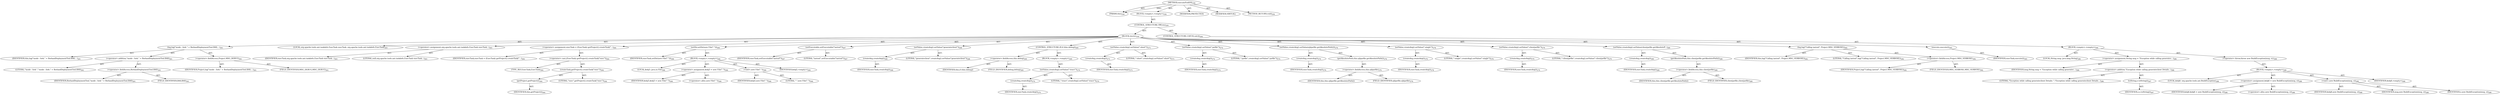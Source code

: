 digraph "executeForkV4" {  
"111669149707" [label = <(METHOD,executeForkV4)<SUB>258</SUB>> ]
"115964117000" [label = <(PARAM,this)<SUB>258</SUB>> ]
"25769803807" [label = <(BLOCK,&lt;empty&gt;,&lt;empty&gt;)<SUB>258</SUB>> ]
"47244640271" [label = <(CONTROL_STRUCTURE,TRY,try)<SUB>259</SUB>> ]
"25769803808" [label = <(BLOCK,try,try)<SUB>259</SUB>> ]
"30064771221" [label = <(log,log(&quot;mode : fork &quot; + BorlandDeploymentTool.BAS,...)<SUB>261</SUB>> ]
"68719476757" [label = <(IDENTIFIER,this,log(&quot;mode : fork &quot; + BorlandDeploymentTool.BAS,...)<SUB>261</SUB>> ]
"30064771222" [label = <(&lt;operator&gt;.addition,&quot;mode : fork &quot; + BorlandDeploymentTool.BAS)<SUB>261</SUB>> ]
"90194313246" [label = <(LITERAL,&quot;mode : fork &quot;,&quot;mode : fork &quot; + BorlandDeploymentTool.BAS)<SUB>261</SUB>> ]
"30064771223" [label = <(&lt;operator&gt;.fieldAccess,BorlandDeploymentTool.BAS)<SUB>261</SUB>> ]
"68719476844" [label = <(IDENTIFIER,BorlandDeploymentTool,&quot;mode : fork &quot; + BorlandDeploymentTool.BAS)<SUB>261</SUB>> ]
"55834574890" [label = <(FIELD_IDENTIFIER,BAS,BAS)<SUB>261</SUB>> ]
"30064771224" [label = <(&lt;operator&gt;.fieldAccess,Project.MSG_DEBUG)<SUB>261</SUB>> ]
"68719476845" [label = <(IDENTIFIER,Project,log(&quot;mode : fork &quot; + BorlandDeploymentTool.BAS,...)<SUB>261</SUB>> ]
"55834574891" [label = <(FIELD_IDENTIFIER,MSG_DEBUG,MSG_DEBUG)<SUB>261</SUB>> ]
"94489280521" [label = <(LOCAL,org.apache.tools.ant.taskdefs.ExecTask execTask: org.apache.tools.ant.taskdefs.ExecTask)<SUB>263</SUB>> ]
"30064771225" [label = <(&lt;operator&gt;.assignment,org.apache.tools.ant.taskdefs.ExecTask execTask...)<SUB>263</SUB>> ]
"68719476846" [label = <(IDENTIFIER,execTask,org.apache.tools.ant.taskdefs.ExecTask execTask...)<SUB>263</SUB>> ]
"90194313247" [label = <(LITERAL,null,org.apache.tools.ant.taskdefs.ExecTask execTask...)<SUB>263</SUB>> ]
"30064771226" [label = <(&lt;operator&gt;.assignment,execTask = (ExecTask) getProject().createTask(&quot;...)<SUB>264</SUB>> ]
"68719476847" [label = <(IDENTIFIER,execTask,execTask = (ExecTask) getProject().createTask(&quot;...)<SUB>264</SUB>> ]
"30064771227" [label = <(&lt;operator&gt;.cast,(ExecTask) getProject().createTask(&quot;exec&quot;))<SUB>264</SUB>> ]
"180388626435" [label = <(TYPE_REF,ExecTask,ExecTask)<SUB>264</SUB>> ]
"30064771228" [label = <(createTask,getProject().createTask(&quot;exec&quot;))<SUB>264</SUB>> ]
"30064771229" [label = <(getProject,getProject())<SUB>264</SUB>> ]
"68719476758" [label = <(IDENTIFIER,this,getProject())<SUB>264</SUB>> ]
"90194313248" [label = <(LITERAL,&quot;exec&quot;,getProject().createTask(&quot;exec&quot;))<SUB>264</SUB>> ]
"30064771230" [label = <(setDir,setDir(new File(&quot;.&quot;)))<SUB>266</SUB>> ]
"68719476848" [label = <(IDENTIFIER,execTask,setDir(new File(&quot;.&quot;)))<SUB>266</SUB>> ]
"25769803809" [label = <(BLOCK,&lt;empty&gt;,&lt;empty&gt;)<SUB>266</SUB>> ]
"94489280522" [label = <(LOCAL,$obj5: java.io.File)<SUB>266</SUB>> ]
"30064771231" [label = <(&lt;operator&gt;.assignment,$obj5 = new File(&quot;.&quot;))<SUB>266</SUB>> ]
"68719476849" [label = <(IDENTIFIER,$obj5,$obj5 = new File(&quot;.&quot;))<SUB>266</SUB>> ]
"30064771232" [label = <(&lt;operator&gt;.alloc,new File(&quot;.&quot;))<SUB>266</SUB>> ]
"30064771233" [label = <(&lt;init&gt;,new File(&quot;.&quot;))<SUB>266</SUB>> ]
"68719476850" [label = <(IDENTIFIER,$obj5,new File(&quot;.&quot;))<SUB>266</SUB>> ]
"90194313249" [label = <(LITERAL,&quot;.&quot;,new File(&quot;.&quot;))<SUB>266</SUB>> ]
"68719476851" [label = <(IDENTIFIER,$obj5,&lt;empty&gt;)<SUB>266</SUB>> ]
"30064771234" [label = <(setExecutable,setExecutable(&quot;iastool&quot;))<SUB>267</SUB>> ]
"68719476852" [label = <(IDENTIFIER,execTask,setExecutable(&quot;iastool&quot;))<SUB>267</SUB>> ]
"90194313250" [label = <(LITERAL,&quot;iastool&quot;,setExecutable(&quot;iastool&quot;))<SUB>267</SUB>> ]
"30064771235" [label = <(setValue,createArg().setValue(&quot;generateclient&quot;))<SUB>268</SUB>> ]
"30064771236" [label = <(createArg,createArg())<SUB>268</SUB>> ]
"68719476853" [label = <(IDENTIFIER,execTask,createArg())<SUB>268</SUB>> ]
"90194313251" [label = <(LITERAL,&quot;generateclient&quot;,createArg().setValue(&quot;generateclient&quot;))<SUB>268</SUB>> ]
"47244640272" [label = <(CONTROL_STRUCTURE,IF,if (this.debug))<SUB>269</SUB>> ]
"30064771237" [label = <(&lt;operator&gt;.fieldAccess,this.debug)<SUB>269</SUB>> ]
"68719476854" [label = <(IDENTIFIER,this,if (this.debug))> ]
"55834574892" [label = <(FIELD_IDENTIFIER,debug,debug)<SUB>269</SUB>> ]
"25769803810" [label = <(BLOCK,&lt;empty&gt;,&lt;empty&gt;)<SUB>269</SUB>> ]
"30064771238" [label = <(setValue,createArg().setValue(&quot;-trace&quot;))<SUB>270</SUB>> ]
"30064771239" [label = <(createArg,createArg())<SUB>270</SUB>> ]
"68719476855" [label = <(IDENTIFIER,execTask,createArg())<SUB>270</SUB>> ]
"90194313252" [label = <(LITERAL,&quot;-trace&quot;,createArg().setValue(&quot;-trace&quot;))<SUB>270</SUB>> ]
"30064771240" [label = <(setValue,createArg().setValue(&quot;-short&quot;))<SUB>273</SUB>> ]
"30064771241" [label = <(createArg,createArg())<SUB>273</SUB>> ]
"68719476856" [label = <(IDENTIFIER,execTask,createArg())<SUB>273</SUB>> ]
"90194313253" [label = <(LITERAL,&quot;-short&quot;,createArg().setValue(&quot;-short&quot;))<SUB>273</SUB>> ]
"30064771242" [label = <(setValue,createArg().setValue(&quot;-jarfile&quot;))<SUB>274</SUB>> ]
"30064771243" [label = <(createArg,createArg())<SUB>274</SUB>> ]
"68719476857" [label = <(IDENTIFIER,execTask,createArg())<SUB>274</SUB>> ]
"90194313254" [label = <(LITERAL,&quot;-jarfile&quot;,createArg().setValue(&quot;-jarfile&quot;))<SUB>274</SUB>> ]
"30064771244" [label = <(setValue,createArg().setValue(ejbjarfile.getAbsolutePath()))<SUB>276</SUB>> ]
"30064771245" [label = <(createArg,createArg())<SUB>276</SUB>> ]
"68719476858" [label = <(IDENTIFIER,execTask,createArg())<SUB>276</SUB>> ]
"30064771246" [label = <(getAbsolutePath,this.ejbjarfile.getAbsolutePath())<SUB>276</SUB>> ]
"30064771247" [label = <(&lt;operator&gt;.fieldAccess,this.ejbjarfile)<SUB>276</SUB>> ]
"68719476859" [label = <(IDENTIFIER,this,this.ejbjarfile.getAbsolutePath())> ]
"55834574893" [label = <(FIELD_IDENTIFIER,ejbjarfile,ejbjarfile)<SUB>276</SUB>> ]
"30064771248" [label = <(setValue,createArg().setValue(&quot;-single&quot;))<SUB>278</SUB>> ]
"30064771249" [label = <(createArg,createArg())<SUB>278</SUB>> ]
"68719476860" [label = <(IDENTIFIER,execTask,createArg())<SUB>278</SUB>> ]
"90194313255" [label = <(LITERAL,&quot;-single&quot;,createArg().setValue(&quot;-single&quot;))<SUB>278</SUB>> ]
"30064771250" [label = <(setValue,createArg().setValue(&quot;-clientjarfile&quot;))<SUB>279</SUB>> ]
"30064771251" [label = <(createArg,createArg())<SUB>279</SUB>> ]
"68719476861" [label = <(IDENTIFIER,execTask,createArg())<SUB>279</SUB>> ]
"90194313256" [label = <(LITERAL,&quot;-clientjarfile&quot;,createArg().setValue(&quot;-clientjarfile&quot;))<SUB>279</SUB>> ]
"30064771252" [label = <(setValue,createArg().setValue(clientjarfile.getAbsoluteP...)<SUB>280</SUB>> ]
"30064771253" [label = <(createArg,createArg())<SUB>280</SUB>> ]
"68719476862" [label = <(IDENTIFIER,execTask,createArg())<SUB>280</SUB>> ]
"30064771254" [label = <(getAbsolutePath,this.clientjarfile.getAbsolutePath())<SUB>280</SUB>> ]
"30064771255" [label = <(&lt;operator&gt;.fieldAccess,this.clientjarfile)<SUB>280</SUB>> ]
"68719476863" [label = <(IDENTIFIER,this,this.clientjarfile.getAbsolutePath())> ]
"55834574894" [label = <(FIELD_IDENTIFIER,clientjarfile,clientjarfile)<SUB>280</SUB>> ]
"30064771256" [label = <(log,log(&quot;Calling iastool&quot;, Project.MSG_VERBOSE))<SUB>282</SUB>> ]
"68719476759" [label = <(IDENTIFIER,this,log(&quot;Calling iastool&quot;, Project.MSG_VERBOSE))<SUB>282</SUB>> ]
"90194313257" [label = <(LITERAL,&quot;Calling iastool&quot;,log(&quot;Calling iastool&quot;, Project.MSG_VERBOSE))<SUB>282</SUB>> ]
"30064771257" [label = <(&lt;operator&gt;.fieldAccess,Project.MSG_VERBOSE)<SUB>282</SUB>> ]
"68719476864" [label = <(IDENTIFIER,Project,log(&quot;Calling iastool&quot;, Project.MSG_VERBOSE))<SUB>282</SUB>> ]
"55834574895" [label = <(FIELD_IDENTIFIER,MSG_VERBOSE,MSG_VERBOSE)<SUB>282</SUB>> ]
"30064771258" [label = <(execute,execute())<SUB>283</SUB>> ]
"68719476865" [label = <(IDENTIFIER,execTask,execute())<SUB>283</SUB>> ]
"47244640273" [label = <(CONTROL_STRUCTURE,CATCH,catch)<SUB>284</SUB>> ]
"25769803811" [label = <(BLOCK,&lt;empty&gt;,&lt;empty&gt;)<SUB>284</SUB>> ]
"94489280523" [label = <(LOCAL,String msg: java.lang.String)<SUB>286</SUB>> ]
"30064771259" [label = <(&lt;operator&gt;.assignment,String msg = &quot;Exception while calling generatec...)<SUB>286</SUB>> ]
"68719476866" [label = <(IDENTIFIER,msg,String msg = &quot;Exception while calling generatec...)<SUB>286</SUB>> ]
"30064771260" [label = <(&lt;operator&gt;.addition,&quot;Exception while calling generateclient Details...)<SUB>286</SUB>> ]
"90194313258" [label = <(LITERAL,&quot;Exception while calling generateclient Details: &quot;,&quot;Exception while calling generateclient Details...)<SUB>286</SUB>> ]
"30064771261" [label = <(toString,e.toString())<SUB>287</SUB>> ]
"68719476867" [label = <(IDENTIFIER,e,e.toString())<SUB>287</SUB>> ]
"30064771262" [label = <(&lt;operator&gt;.throw,throw new BuildException(msg, e);)<SUB>288</SUB>> ]
"25769803812" [label = <(BLOCK,&lt;empty&gt;,&lt;empty&gt;)<SUB>288</SUB>> ]
"94489280524" [label = <(LOCAL,$obj6: org.apache.tools.ant.BuildException)<SUB>288</SUB>> ]
"30064771263" [label = <(&lt;operator&gt;.assignment,$obj6 = new BuildException(msg, e))<SUB>288</SUB>> ]
"68719476868" [label = <(IDENTIFIER,$obj6,$obj6 = new BuildException(msg, e))<SUB>288</SUB>> ]
"30064771264" [label = <(&lt;operator&gt;.alloc,new BuildException(msg, e))<SUB>288</SUB>> ]
"30064771265" [label = <(&lt;init&gt;,new BuildException(msg, e))<SUB>288</SUB>> ]
"68719476869" [label = <(IDENTIFIER,$obj6,new BuildException(msg, e))<SUB>288</SUB>> ]
"68719476870" [label = <(IDENTIFIER,msg,new BuildException(msg, e))<SUB>288</SUB>> ]
"68719476871" [label = <(IDENTIFIER,e,new BuildException(msg, e))<SUB>288</SUB>> ]
"68719476872" [label = <(IDENTIFIER,$obj6,&lt;empty&gt;)<SUB>288</SUB>> ]
"133143986200" [label = <(MODIFIER,PROTECTED)> ]
"133143986201" [label = <(MODIFIER,VIRTUAL)> ]
"128849018891" [label = <(METHOD_RETURN,void)<SUB>258</SUB>> ]
  "111669149707" -> "115964117000"  [ label = "AST: "] 
  "111669149707" -> "25769803807"  [ label = "AST: "] 
  "111669149707" -> "133143986200"  [ label = "AST: "] 
  "111669149707" -> "133143986201"  [ label = "AST: "] 
  "111669149707" -> "128849018891"  [ label = "AST: "] 
  "25769803807" -> "47244640271"  [ label = "AST: "] 
  "47244640271" -> "25769803808"  [ label = "AST: "] 
  "47244640271" -> "47244640273"  [ label = "AST: "] 
  "25769803808" -> "30064771221"  [ label = "AST: "] 
  "25769803808" -> "94489280521"  [ label = "AST: "] 
  "25769803808" -> "30064771225"  [ label = "AST: "] 
  "25769803808" -> "30064771226"  [ label = "AST: "] 
  "25769803808" -> "30064771230"  [ label = "AST: "] 
  "25769803808" -> "30064771234"  [ label = "AST: "] 
  "25769803808" -> "30064771235"  [ label = "AST: "] 
  "25769803808" -> "47244640272"  [ label = "AST: "] 
  "25769803808" -> "30064771240"  [ label = "AST: "] 
  "25769803808" -> "30064771242"  [ label = "AST: "] 
  "25769803808" -> "30064771244"  [ label = "AST: "] 
  "25769803808" -> "30064771248"  [ label = "AST: "] 
  "25769803808" -> "30064771250"  [ label = "AST: "] 
  "25769803808" -> "30064771252"  [ label = "AST: "] 
  "25769803808" -> "30064771256"  [ label = "AST: "] 
  "25769803808" -> "30064771258"  [ label = "AST: "] 
  "30064771221" -> "68719476757"  [ label = "AST: "] 
  "30064771221" -> "30064771222"  [ label = "AST: "] 
  "30064771221" -> "30064771224"  [ label = "AST: "] 
  "30064771222" -> "90194313246"  [ label = "AST: "] 
  "30064771222" -> "30064771223"  [ label = "AST: "] 
  "30064771223" -> "68719476844"  [ label = "AST: "] 
  "30064771223" -> "55834574890"  [ label = "AST: "] 
  "30064771224" -> "68719476845"  [ label = "AST: "] 
  "30064771224" -> "55834574891"  [ label = "AST: "] 
  "30064771225" -> "68719476846"  [ label = "AST: "] 
  "30064771225" -> "90194313247"  [ label = "AST: "] 
  "30064771226" -> "68719476847"  [ label = "AST: "] 
  "30064771226" -> "30064771227"  [ label = "AST: "] 
  "30064771227" -> "180388626435"  [ label = "AST: "] 
  "30064771227" -> "30064771228"  [ label = "AST: "] 
  "30064771228" -> "30064771229"  [ label = "AST: "] 
  "30064771228" -> "90194313248"  [ label = "AST: "] 
  "30064771229" -> "68719476758"  [ label = "AST: "] 
  "30064771230" -> "68719476848"  [ label = "AST: "] 
  "30064771230" -> "25769803809"  [ label = "AST: "] 
  "25769803809" -> "94489280522"  [ label = "AST: "] 
  "25769803809" -> "30064771231"  [ label = "AST: "] 
  "25769803809" -> "30064771233"  [ label = "AST: "] 
  "25769803809" -> "68719476851"  [ label = "AST: "] 
  "30064771231" -> "68719476849"  [ label = "AST: "] 
  "30064771231" -> "30064771232"  [ label = "AST: "] 
  "30064771233" -> "68719476850"  [ label = "AST: "] 
  "30064771233" -> "90194313249"  [ label = "AST: "] 
  "30064771234" -> "68719476852"  [ label = "AST: "] 
  "30064771234" -> "90194313250"  [ label = "AST: "] 
  "30064771235" -> "30064771236"  [ label = "AST: "] 
  "30064771235" -> "90194313251"  [ label = "AST: "] 
  "30064771236" -> "68719476853"  [ label = "AST: "] 
  "47244640272" -> "30064771237"  [ label = "AST: "] 
  "47244640272" -> "25769803810"  [ label = "AST: "] 
  "30064771237" -> "68719476854"  [ label = "AST: "] 
  "30064771237" -> "55834574892"  [ label = "AST: "] 
  "25769803810" -> "30064771238"  [ label = "AST: "] 
  "30064771238" -> "30064771239"  [ label = "AST: "] 
  "30064771238" -> "90194313252"  [ label = "AST: "] 
  "30064771239" -> "68719476855"  [ label = "AST: "] 
  "30064771240" -> "30064771241"  [ label = "AST: "] 
  "30064771240" -> "90194313253"  [ label = "AST: "] 
  "30064771241" -> "68719476856"  [ label = "AST: "] 
  "30064771242" -> "30064771243"  [ label = "AST: "] 
  "30064771242" -> "90194313254"  [ label = "AST: "] 
  "30064771243" -> "68719476857"  [ label = "AST: "] 
  "30064771244" -> "30064771245"  [ label = "AST: "] 
  "30064771244" -> "30064771246"  [ label = "AST: "] 
  "30064771245" -> "68719476858"  [ label = "AST: "] 
  "30064771246" -> "30064771247"  [ label = "AST: "] 
  "30064771247" -> "68719476859"  [ label = "AST: "] 
  "30064771247" -> "55834574893"  [ label = "AST: "] 
  "30064771248" -> "30064771249"  [ label = "AST: "] 
  "30064771248" -> "90194313255"  [ label = "AST: "] 
  "30064771249" -> "68719476860"  [ label = "AST: "] 
  "30064771250" -> "30064771251"  [ label = "AST: "] 
  "30064771250" -> "90194313256"  [ label = "AST: "] 
  "30064771251" -> "68719476861"  [ label = "AST: "] 
  "30064771252" -> "30064771253"  [ label = "AST: "] 
  "30064771252" -> "30064771254"  [ label = "AST: "] 
  "30064771253" -> "68719476862"  [ label = "AST: "] 
  "30064771254" -> "30064771255"  [ label = "AST: "] 
  "30064771255" -> "68719476863"  [ label = "AST: "] 
  "30064771255" -> "55834574894"  [ label = "AST: "] 
  "30064771256" -> "68719476759"  [ label = "AST: "] 
  "30064771256" -> "90194313257"  [ label = "AST: "] 
  "30064771256" -> "30064771257"  [ label = "AST: "] 
  "30064771257" -> "68719476864"  [ label = "AST: "] 
  "30064771257" -> "55834574895"  [ label = "AST: "] 
  "30064771258" -> "68719476865"  [ label = "AST: "] 
  "47244640273" -> "25769803811"  [ label = "AST: "] 
  "25769803811" -> "94489280523"  [ label = "AST: "] 
  "25769803811" -> "30064771259"  [ label = "AST: "] 
  "25769803811" -> "30064771262"  [ label = "AST: "] 
  "30064771259" -> "68719476866"  [ label = "AST: "] 
  "30064771259" -> "30064771260"  [ label = "AST: "] 
  "30064771260" -> "90194313258"  [ label = "AST: "] 
  "30064771260" -> "30064771261"  [ label = "AST: "] 
  "30064771261" -> "68719476867"  [ label = "AST: "] 
  "30064771262" -> "25769803812"  [ label = "AST: "] 
  "25769803812" -> "94489280524"  [ label = "AST: "] 
  "25769803812" -> "30064771263"  [ label = "AST: "] 
  "25769803812" -> "30064771265"  [ label = "AST: "] 
  "25769803812" -> "68719476872"  [ label = "AST: "] 
  "30064771263" -> "68719476868"  [ label = "AST: "] 
  "30064771263" -> "30064771264"  [ label = "AST: "] 
  "30064771265" -> "68719476869"  [ label = "AST: "] 
  "30064771265" -> "68719476870"  [ label = "AST: "] 
  "30064771265" -> "68719476871"  [ label = "AST: "] 
  "111669149707" -> "115964117000"  [ label = "DDG: "] 
}
